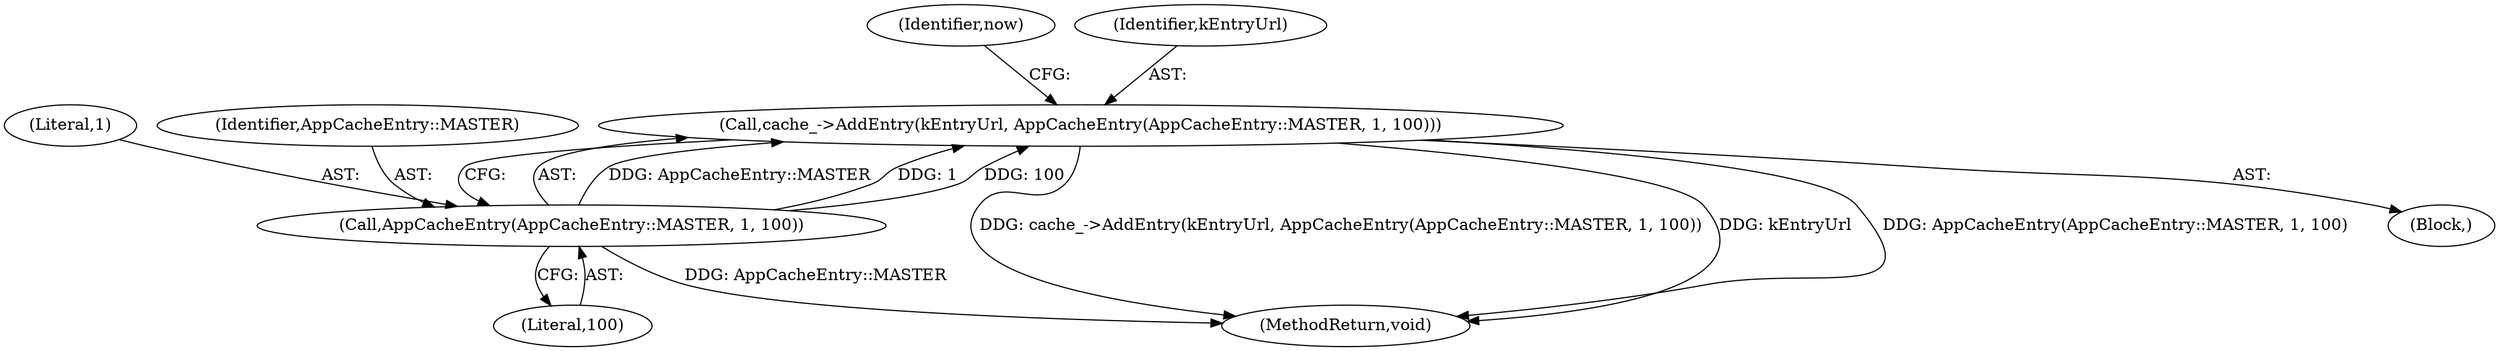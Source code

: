 digraph "1_Chrome_04aaacb936a08d70862d6d9d7e8354721ae46be8_22@del" {
"1000118" [label="(Call,cache_->AddEntry(kEntryUrl, AppCacheEntry(AppCacheEntry::MASTER, 1, 100)))"];
"1000120" [label="(Call,AppCacheEntry(AppCacheEntry::MASTER, 1, 100))"];
"1000125" [label="(Identifier,now)"];
"1000120" [label="(Call,AppCacheEntry(AppCacheEntry::MASTER, 1, 100))"];
"1000144" [label="(MethodReturn,void)"];
"1000122" [label="(Literal,1)"];
"1000123" [label="(Literal,100)"];
"1000121" [label="(Identifier,AppCacheEntry::MASTER)"];
"1000101" [label="(Block,)"];
"1000118" [label="(Call,cache_->AddEntry(kEntryUrl, AppCacheEntry(AppCacheEntry::MASTER, 1, 100)))"];
"1000119" [label="(Identifier,kEntryUrl)"];
"1000118" -> "1000101"  [label="AST: "];
"1000118" -> "1000120"  [label="CFG: "];
"1000119" -> "1000118"  [label="AST: "];
"1000120" -> "1000118"  [label="AST: "];
"1000125" -> "1000118"  [label="CFG: "];
"1000118" -> "1000144"  [label="DDG: cache_->AddEntry(kEntryUrl, AppCacheEntry(AppCacheEntry::MASTER, 1, 100))"];
"1000118" -> "1000144"  [label="DDG: kEntryUrl"];
"1000118" -> "1000144"  [label="DDG: AppCacheEntry(AppCacheEntry::MASTER, 1, 100)"];
"1000120" -> "1000118"  [label="DDG: AppCacheEntry::MASTER"];
"1000120" -> "1000118"  [label="DDG: 1"];
"1000120" -> "1000118"  [label="DDG: 100"];
"1000120" -> "1000123"  [label="CFG: "];
"1000121" -> "1000120"  [label="AST: "];
"1000122" -> "1000120"  [label="AST: "];
"1000123" -> "1000120"  [label="AST: "];
"1000120" -> "1000144"  [label="DDG: AppCacheEntry::MASTER"];
}
